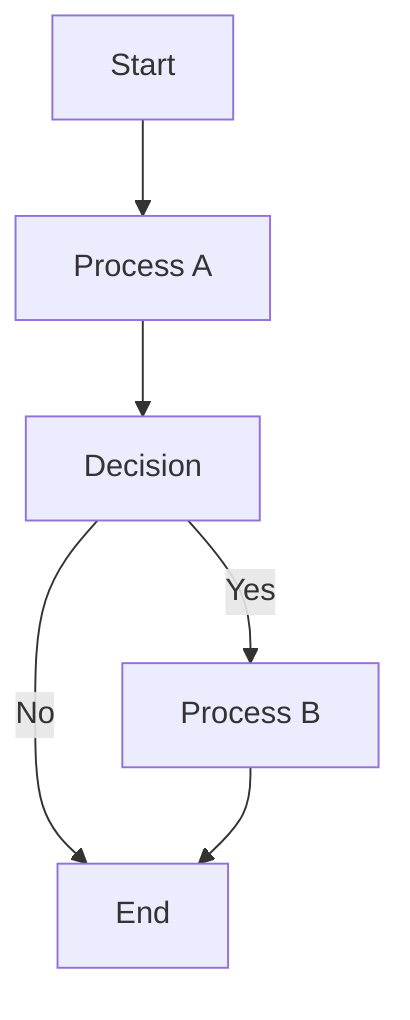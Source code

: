 graph TD;
    A["Start"] --> B["Process A"];
    B --> C["Decision"];
    C -->|"Yes"| D["Process B"];
    C -->|"No"| E["End"];
    D --> E;